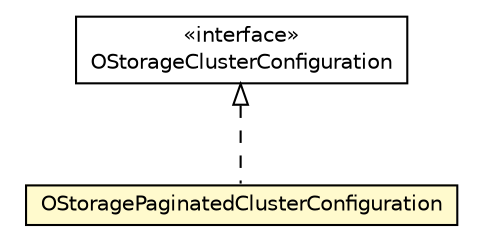 #!/usr/local/bin/dot
#
# Class diagram 
# Generated by UMLGraph version R5_6-24-gf6e263 (http://www.umlgraph.org/)
#

digraph G {
	edge [fontname="Helvetica",fontsize=10,labelfontname="Helvetica",labelfontsize=10];
	node [fontname="Helvetica",fontsize=10,shape=plaintext];
	nodesep=0.25;
	ranksep=0.5;
	// com.orientechnologies.orient.core.config.OStorageClusterConfiguration
	c4033005 [label=<<table title="com.orientechnologies.orient.core.config.OStorageClusterConfiguration" border="0" cellborder="1" cellspacing="0" cellpadding="2" port="p" href="./OStorageClusterConfiguration.html">
		<tr><td><table border="0" cellspacing="0" cellpadding="1">
<tr><td align="center" balign="center"> &#171;interface&#187; </td></tr>
<tr><td align="center" balign="center"> OStorageClusterConfiguration </td></tr>
		</table></td></tr>
		</table>>, URL="./OStorageClusterConfiguration.html", fontname="Helvetica", fontcolor="black", fontsize=10.0];
	// com.orientechnologies.orient.core.config.OStoragePaginatedClusterConfiguration
	c4033011 [label=<<table title="com.orientechnologies.orient.core.config.OStoragePaginatedClusterConfiguration" border="0" cellborder="1" cellspacing="0" cellpadding="2" port="p" bgcolor="lemonChiffon" href="./OStoragePaginatedClusterConfiguration.html">
		<tr><td><table border="0" cellspacing="0" cellpadding="1">
<tr><td align="center" balign="center"> OStoragePaginatedClusterConfiguration </td></tr>
		</table></td></tr>
		</table>>, URL="./OStoragePaginatedClusterConfiguration.html", fontname="Helvetica", fontcolor="black", fontsize=10.0];
	//com.orientechnologies.orient.core.config.OStoragePaginatedClusterConfiguration implements com.orientechnologies.orient.core.config.OStorageClusterConfiguration
	c4033005:p -> c4033011:p [dir=back,arrowtail=empty,style=dashed];
}

